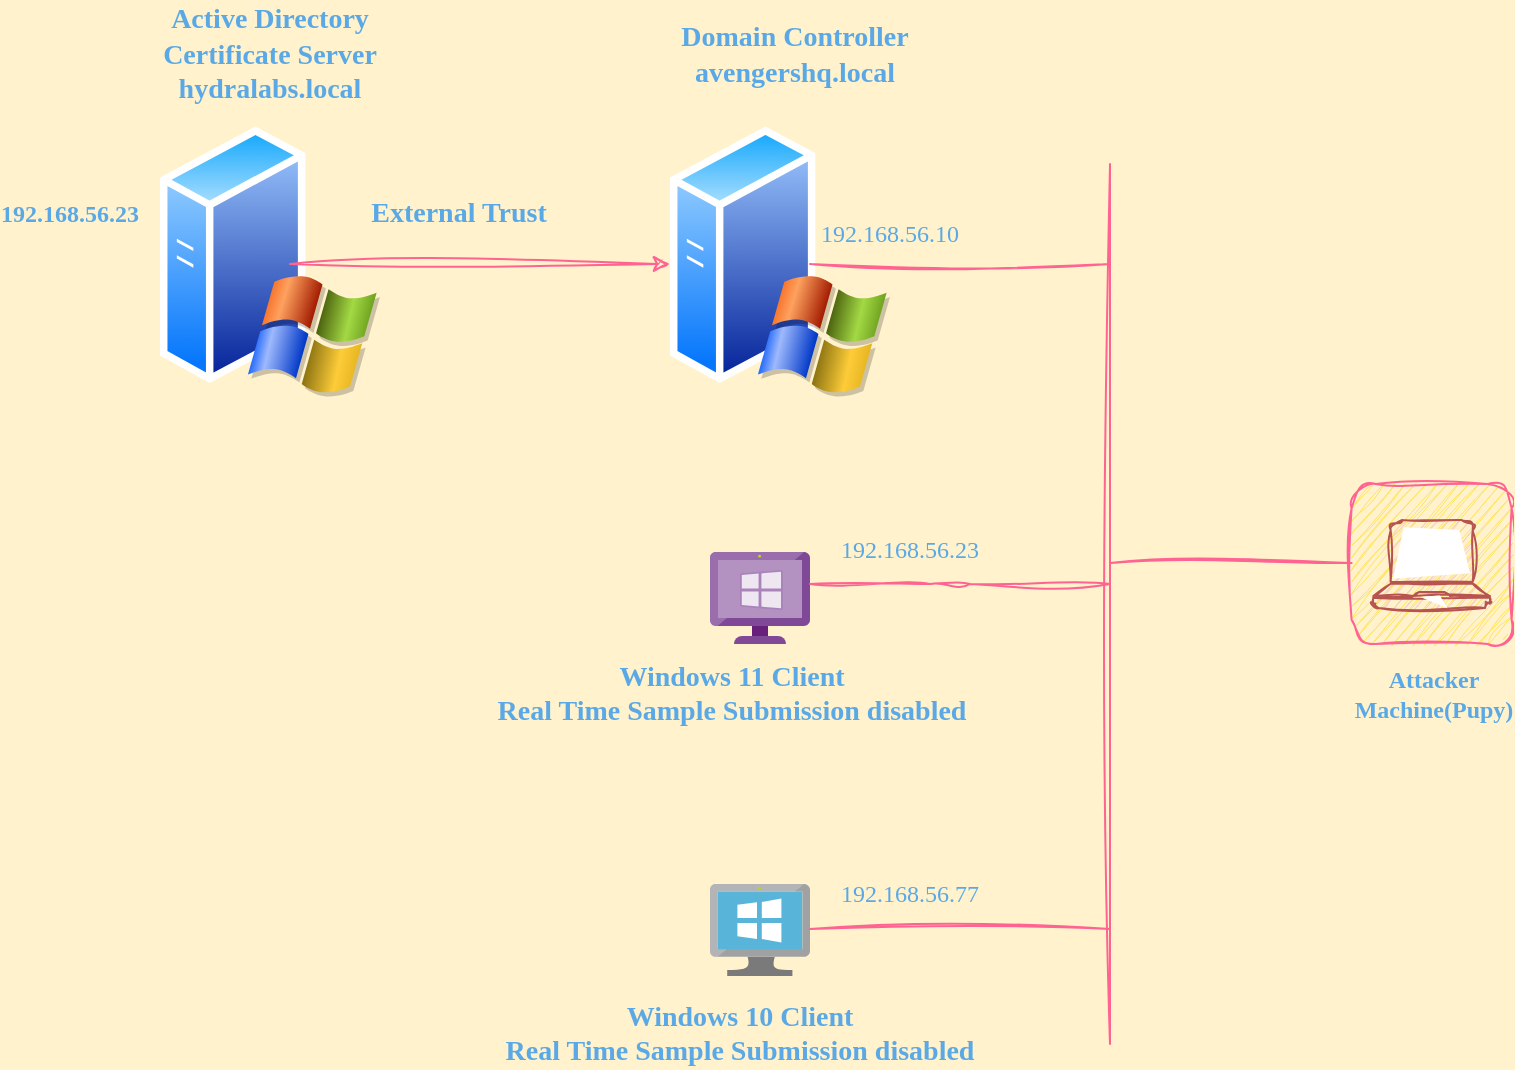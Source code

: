 <mxfile version="22.1.2" type="github">
  <diagram name="Page-1" id="822b0af5-4adb-64df-f703-e8dfc1f81529">
    <mxGraphModel dx="1434" dy="940" grid="0" gridSize="10" guides="1" tooltips="1" connect="1" arrows="1" fold="1" page="1" pageScale="1" pageWidth="1100" pageHeight="850" background="#FFF2CC" math="0" shadow="0">
      <root>
        <mxCell id="0" />
        <mxCell id="1" parent="0" />
        <mxCell id="NuI87_JJMGOtZgtVZiwR-3" value="" style="whiteSpace=wrap;html=1;aspect=fixed;rounded=1;sketch=1;curveFitting=1;jiggle=2;labelBackgroundColor=none;fillColor=#FFE45E;strokeColor=#FF6392;fontColor=#5AA9E6;" vertex="1" parent="1">
          <mxGeometry x="960.8" y="320" width="80" height="80" as="geometry" />
        </mxCell>
        <mxCell id="NuI87_JJMGOtZgtVZiwR-4" value="" style="pointerEvents=1;shadow=0;dashed=0;html=1;strokeColor=#b85450;fillColor=#f8cecc;labelPosition=center;verticalLabelPosition=bottom;verticalAlign=top;align=center;outlineConnect=0;shape=mxgraph.veeam.laptop;rounded=1;sketch=1;curveFitting=1;jiggle=2;labelBackgroundColor=none;" vertex="1" parent="1">
          <mxGeometry x="971.6" y="338" width="58.4" height="44" as="geometry" />
        </mxCell>
        <mxCell id="NuI87_JJMGOtZgtVZiwR-5" value="&lt;b&gt;&lt;font face=&quot;Comic Sans MS&quot;&gt;Attacker Machine(Pupy)&lt;/font&gt;&lt;/b&gt;" style="text;html=1;strokeColor=none;fillColor=none;align=center;verticalAlign=middle;whiteSpace=wrap;rounded=1;sketch=1;curveFitting=1;jiggle=2;labelBackgroundColor=none;fontColor=#5AA9E6;" vertex="1" parent="1">
          <mxGeometry x="971.6" y="410" width="60" height="30" as="geometry" />
        </mxCell>
        <mxCell id="NuI87_JJMGOtZgtVZiwR-6" value="" style="image;aspect=fixed;perimeter=ellipsePerimeter;html=1;align=center;shadow=0;dashed=0;spacingTop=3;image=img/lib/active_directory/windows_server_2.svg;rounded=1;sketch=1;curveFitting=1;jiggle=2;labelBackgroundColor=none;fillColor=#FFE45E;strokeColor=#FF6392;fontColor=#5AA9E6;" vertex="1" parent="1">
          <mxGeometry x="620" y="140" width="110" height="137.5" as="geometry" />
        </mxCell>
        <mxCell id="NuI87_JJMGOtZgtVZiwR-7" value="" style="image;aspect=fixed;perimeter=ellipsePerimeter;html=1;align=center;shadow=0;dashed=0;spacingTop=3;image=img/lib/active_directory/windows_server_2.svg;rounded=1;sketch=1;curveFitting=1;jiggle=2;labelBackgroundColor=none;fillColor=#FFE45E;strokeColor=#FF6392;fontColor=#5AA9E6;" vertex="1" parent="1">
          <mxGeometry x="365" y="140" width="110" height="137.5" as="geometry" />
        </mxCell>
        <mxCell id="NuI87_JJMGOtZgtVZiwR-8" value="&lt;b&gt;&lt;font style=&quot;font-size: 14px;&quot;&gt;&lt;font face=&quot;Comic Sans MS&quot;&gt;Domain Controller&lt;br&gt;avengershq.local&lt;/font&gt;&lt;br&gt;&lt;/font&gt;&lt;/b&gt;" style="text;html=1;strokeColor=none;fillColor=none;align=center;verticalAlign=middle;whiteSpace=wrap;rounded=1;sketch=1;curveFitting=1;jiggle=2;labelBackgroundColor=none;fontColor=#5AA9E6;" vertex="1" parent="1">
          <mxGeometry x="615" y="90" width="135" height="30" as="geometry" />
        </mxCell>
        <mxCell id="NuI87_JJMGOtZgtVZiwR-10" value="&lt;b&gt;&lt;font style=&quot;font-size: 14px;&quot;&gt;&lt;font face=&quot;Comic Sans MS&quot;&gt;Active Directory Certificate Server&lt;br&gt;hydralabs.local&lt;/font&gt;&lt;br&gt;&lt;/font&gt;&lt;/b&gt;" style="text;html=1;strokeColor=none;fillColor=none;align=center;verticalAlign=middle;whiteSpace=wrap;rounded=1;sketch=1;curveFitting=1;jiggle=2;labelBackgroundColor=none;fontColor=#5AA9E6;" vertex="1" parent="1">
          <mxGeometry x="350" y="90" width="140" height="30" as="geometry" />
        </mxCell>
        <mxCell id="NuI87_JJMGOtZgtVZiwR-12" value="" style="endArrow=classic;html=1;rounded=1;sketch=1;curveFitting=1;jiggle=2;labelBackgroundColor=none;strokeColor=#FF6392;fontColor=default;" edge="1" parent="1">
          <mxGeometry width="50" height="50" relative="1" as="geometry">
            <mxPoint x="430" y="210" as="sourcePoint" />
            <mxPoint x="620" y="210" as="targetPoint" />
          </mxGeometry>
        </mxCell>
        <mxCell id="NuI87_JJMGOtZgtVZiwR-13" value="&lt;b&gt;&lt;font style=&quot;font-size: 14px;&quot; face=&quot;Comic Sans MS&quot;&gt;External Trust&lt;/font&gt;&lt;/b&gt;" style="text;html=1;strokeColor=none;fillColor=none;align=center;verticalAlign=middle;whiteSpace=wrap;rounded=1;sketch=1;curveFitting=1;jiggle=2;labelBackgroundColor=none;fontColor=#5AA9E6;" vertex="1" parent="1">
          <mxGeometry x="459" y="170" width="111" height="30" as="geometry" />
        </mxCell>
        <mxCell id="NuI87_JJMGOtZgtVZiwR-14" value="" style="image;aspect=fixed;html=1;points=[];align=center;fontSize=12;image=img/lib/mscae/VirtualMachineWindows.svg;rounded=1;sketch=1;curveFitting=1;jiggle=2;labelBackgroundColor=none;fillColor=#FFE45E;strokeColor=#FF6392;fontColor=#5AA9E6;" vertex="1" parent="1">
          <mxGeometry x="640" y="520" width="50" height="46" as="geometry" />
        </mxCell>
        <mxCell id="NuI87_JJMGOtZgtVZiwR-15" value="" style="image;aspect=fixed;html=1;points=[];align=center;fontSize=12;image=img/lib/mscae/VM_Windows_Non_Azure.svg;rounded=1;sketch=1;curveFitting=1;jiggle=2;labelBackgroundColor=none;fillColor=#FFE45E;strokeColor=#FF6392;fontColor=#5AA9E6;" vertex="1" parent="1">
          <mxGeometry x="640" y="354" width="50" height="46" as="geometry" />
        </mxCell>
        <mxCell id="NuI87_JJMGOtZgtVZiwR-16" value="&lt;b&gt;&lt;font face=&quot;Comic Sans MS&quot; style=&quot;font-size: 14px;&quot;&gt;Windows 11 Client&lt;br&gt;Real Time Sample Submission disabled&lt;/font&gt;&lt;br&gt;&lt;/b&gt;" style="text;html=1;strokeColor=none;fillColor=none;align=center;verticalAlign=middle;whiteSpace=wrap;rounded=1;sketch=1;curveFitting=1;jiggle=2;labelBackgroundColor=none;fontColor=#5AA9E6;" vertex="1" parent="1">
          <mxGeometry x="517" y="410" width="268" height="30" as="geometry" />
        </mxCell>
        <mxCell id="NuI87_JJMGOtZgtVZiwR-17" value="&lt;b&gt;&lt;font face=&quot;Comic Sans MS&quot; style=&quot;font-size: 14px;&quot;&gt;Windows 10 Client&lt;br&gt;Real Time Sample Submission disabled&lt;/font&gt;&lt;br&gt;&lt;/b&gt;" style="text;html=1;strokeColor=none;fillColor=none;align=center;verticalAlign=middle;whiteSpace=wrap;rounded=1;sketch=1;curveFitting=1;jiggle=2;labelBackgroundColor=none;fontColor=#5AA9E6;" vertex="1" parent="1">
          <mxGeometry x="522" y="580" width="265.5" height="30" as="geometry" />
        </mxCell>
        <mxCell id="NuI87_JJMGOtZgtVZiwR-18" value="" style="endArrow=none;html=1;rounded=1;sketch=1;curveFitting=1;jiggle=2;labelBackgroundColor=none;strokeColor=#FF6392;fontColor=default;" edge="1" parent="1">
          <mxGeometry width="50" height="50" relative="1" as="geometry">
            <mxPoint x="840" y="600" as="sourcePoint" />
            <mxPoint x="840" y="160" as="targetPoint" />
          </mxGeometry>
        </mxCell>
        <mxCell id="NuI87_JJMGOtZgtVZiwR-19" value="" style="endArrow=none;html=1;rounded=1;sketch=1;curveFitting=1;jiggle=2;labelBackgroundColor=none;strokeColor=#FF6392;fontColor=default;" edge="1" parent="1">
          <mxGeometry width="50" height="50" relative="1" as="geometry">
            <mxPoint x="690" y="210" as="sourcePoint" />
            <mxPoint x="840" y="210" as="targetPoint" />
          </mxGeometry>
        </mxCell>
        <mxCell id="NuI87_JJMGOtZgtVZiwR-20" value="" style="endArrow=none;html=1;rounded=1;sketch=1;curveFitting=1;jiggle=2;labelBackgroundColor=none;strokeColor=#FF6392;fontColor=default;" edge="1" parent="1">
          <mxGeometry width="50" height="50" relative="1" as="geometry">
            <mxPoint x="690" y="542.5" as="sourcePoint" />
            <mxPoint x="840" y="542.5" as="targetPoint" />
          </mxGeometry>
        </mxCell>
        <mxCell id="NuI87_JJMGOtZgtVZiwR-21" value="" style="endArrow=none;html=1;rounded=1;sketch=1;curveFitting=1;jiggle=2;labelBackgroundColor=none;strokeColor=#FF6392;fontColor=default;" edge="1" parent="1">
          <mxGeometry width="50" height="50" relative="1" as="geometry">
            <mxPoint x="690" y="370" as="sourcePoint" />
            <mxPoint x="840" y="370" as="targetPoint" />
            <Array as="points">
              <mxPoint x="760" y="370" />
            </Array>
          </mxGeometry>
        </mxCell>
        <mxCell id="NuI87_JJMGOtZgtVZiwR-22" value="&lt;font face=&quot;Comic Sans MS&quot; style=&quot;font-size: 12px;&quot;&gt;192.168.56.10&lt;/font&gt;" style="text;html=1;strokeColor=none;fillColor=none;align=center;verticalAlign=middle;whiteSpace=wrap;rounded=1;sketch=1;curveFitting=1;jiggle=2;labelBackgroundColor=none;fontColor=#5AA9E6;" vertex="1" parent="1">
          <mxGeometry x="700" y="180" width="60" height="30" as="geometry" />
        </mxCell>
        <mxCell id="NuI87_JJMGOtZgtVZiwR-23" value="&lt;b&gt;&lt;font face=&quot;Comic Sans MS&quot;&gt;192.168.56.23&lt;/font&gt;&lt;/b&gt;" style="text;html=1;strokeColor=none;fillColor=none;align=center;verticalAlign=middle;whiteSpace=wrap;rounded=1;sketch=1;curveFitting=1;jiggle=2;labelBackgroundColor=none;fontColor=#5AA9E6;" vertex="1" parent="1">
          <mxGeometry x="290" y="170" width="60" height="30" as="geometry" />
        </mxCell>
        <mxCell id="NuI87_JJMGOtZgtVZiwR-24" value="&lt;font face=&quot;Comic Sans MS&quot;&gt;192.168.56.77&lt;/font&gt;" style="text;html=1;strokeColor=none;fillColor=none;align=center;verticalAlign=middle;whiteSpace=wrap;rounded=1;sketch=1;curveFitting=1;jiggle=2;labelBackgroundColor=none;fontColor=#5AA9E6;" vertex="1" parent="1">
          <mxGeometry x="710" y="510" width="60" height="30" as="geometry" />
        </mxCell>
        <mxCell id="NuI87_JJMGOtZgtVZiwR-25" value="&lt;font face=&quot;Comic Sans MS&quot;&gt;192.168.56.23&lt;/font&gt;" style="text;html=1;strokeColor=none;fillColor=none;align=center;verticalAlign=middle;whiteSpace=wrap;rounded=1;sketch=1;curveFitting=1;jiggle=2;labelBackgroundColor=none;fontColor=#5AA9E6;" vertex="1" parent="1">
          <mxGeometry x="710" y="338" width="60" height="30" as="geometry" />
        </mxCell>
        <mxCell id="NuI87_JJMGOtZgtVZiwR-27" value="" style="endArrow=none;html=1;rounded=1;sketch=1;curveFitting=1;jiggle=2;labelBackgroundColor=none;strokeColor=#FF6392;fontColor=default;" edge="1" parent="1">
          <mxGeometry width="50" height="50" relative="1" as="geometry">
            <mxPoint x="840" y="359.5" as="sourcePoint" />
            <mxPoint x="960.8" y="359.5" as="targetPoint" />
          </mxGeometry>
        </mxCell>
      </root>
    </mxGraphModel>
  </diagram>
</mxfile>
